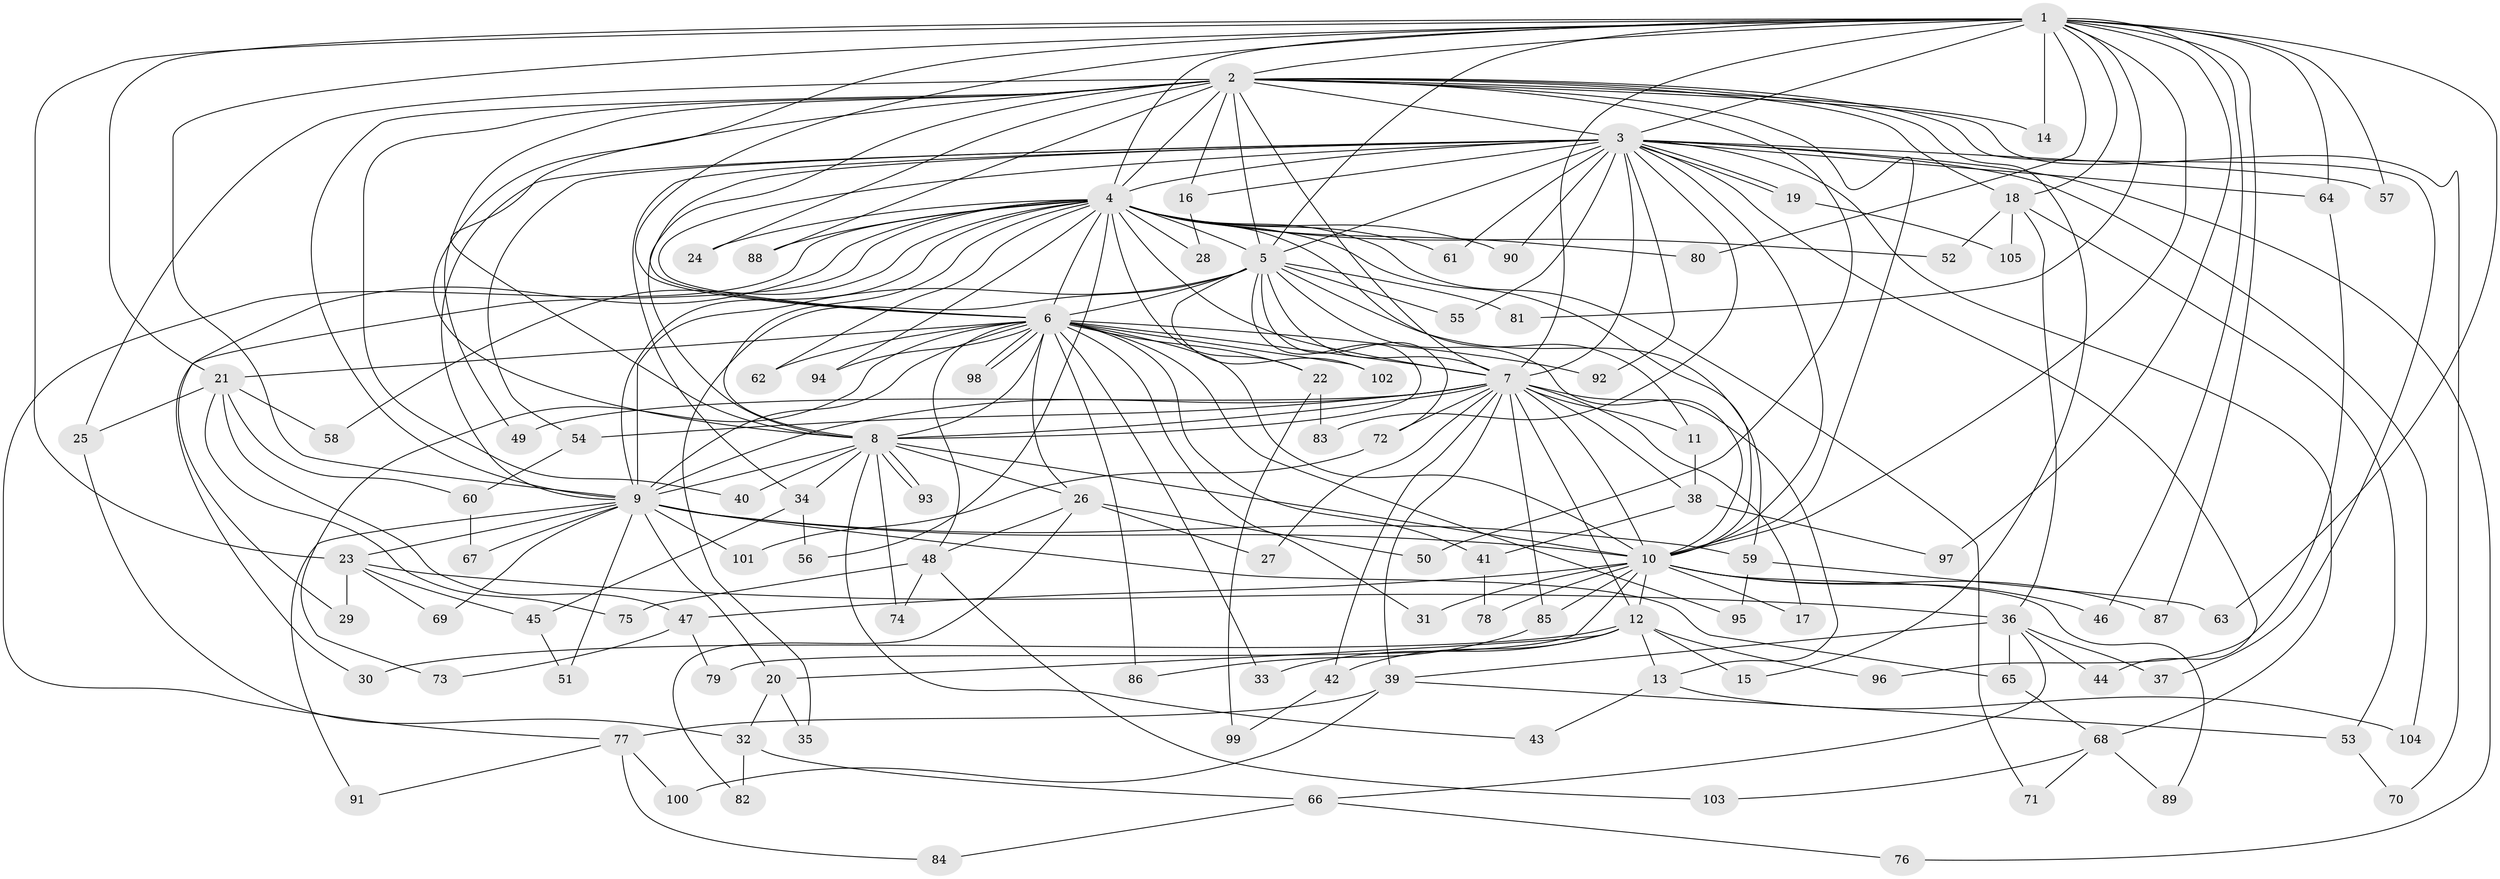 // coarse degree distribution, {18: 0.023809523809523808, 22: 0.023809523809523808, 16: 0.047619047619047616, 20: 0.023809523809523808, 11: 0.023809523809523808, 12: 0.023809523809523808, 3: 0.09523809523809523, 2: 0.5238095238095238, 7: 0.023809523809523808, 6: 0.047619047619047616, 4: 0.09523809523809523, 5: 0.023809523809523808, 1: 0.023809523809523808}
// Generated by graph-tools (version 1.1) at 2025/17/03/04/25 18:17:25]
// undirected, 105 vertices, 235 edges
graph export_dot {
graph [start="1"]
  node [color=gray90,style=filled];
  1;
  2;
  3;
  4;
  5;
  6;
  7;
  8;
  9;
  10;
  11;
  12;
  13;
  14;
  15;
  16;
  17;
  18;
  19;
  20;
  21;
  22;
  23;
  24;
  25;
  26;
  27;
  28;
  29;
  30;
  31;
  32;
  33;
  34;
  35;
  36;
  37;
  38;
  39;
  40;
  41;
  42;
  43;
  44;
  45;
  46;
  47;
  48;
  49;
  50;
  51;
  52;
  53;
  54;
  55;
  56;
  57;
  58;
  59;
  60;
  61;
  62;
  63;
  64;
  65;
  66;
  67;
  68;
  69;
  70;
  71;
  72;
  73;
  74;
  75;
  76;
  77;
  78;
  79;
  80;
  81;
  82;
  83;
  84;
  85;
  86;
  87;
  88;
  89;
  90;
  91;
  92;
  93;
  94;
  95;
  96;
  97;
  98;
  99;
  100;
  101;
  102;
  103;
  104;
  105;
  1 -- 2;
  1 -- 3;
  1 -- 4;
  1 -- 5;
  1 -- 6;
  1 -- 7;
  1 -- 8;
  1 -- 9;
  1 -- 10;
  1 -- 14;
  1 -- 18;
  1 -- 21;
  1 -- 23;
  1 -- 46;
  1 -- 57;
  1 -- 63;
  1 -- 64;
  1 -- 80;
  1 -- 81;
  1 -- 87;
  1 -- 97;
  2 -- 3;
  2 -- 4;
  2 -- 5;
  2 -- 6;
  2 -- 7;
  2 -- 8;
  2 -- 9;
  2 -- 10;
  2 -- 14;
  2 -- 15;
  2 -- 16;
  2 -- 18;
  2 -- 24;
  2 -- 25;
  2 -- 37;
  2 -- 40;
  2 -- 49;
  2 -- 50;
  2 -- 70;
  2 -- 88;
  3 -- 4;
  3 -- 5;
  3 -- 6;
  3 -- 7;
  3 -- 8;
  3 -- 9;
  3 -- 10;
  3 -- 16;
  3 -- 19;
  3 -- 19;
  3 -- 34;
  3 -- 44;
  3 -- 54;
  3 -- 55;
  3 -- 57;
  3 -- 61;
  3 -- 64;
  3 -- 68;
  3 -- 76;
  3 -- 83;
  3 -- 90;
  3 -- 92;
  3 -- 104;
  4 -- 5;
  4 -- 6;
  4 -- 7;
  4 -- 8;
  4 -- 9;
  4 -- 10;
  4 -- 11;
  4 -- 22;
  4 -- 24;
  4 -- 28;
  4 -- 29;
  4 -- 30;
  4 -- 52;
  4 -- 56;
  4 -- 58;
  4 -- 61;
  4 -- 62;
  4 -- 71;
  4 -- 77;
  4 -- 80;
  4 -- 88;
  4 -- 90;
  4 -- 94;
  5 -- 6;
  5 -- 7;
  5 -- 8;
  5 -- 9;
  5 -- 10;
  5 -- 35;
  5 -- 55;
  5 -- 59;
  5 -- 72;
  5 -- 81;
  5 -- 102;
  6 -- 7;
  6 -- 8;
  6 -- 9;
  6 -- 10;
  6 -- 21;
  6 -- 22;
  6 -- 26;
  6 -- 31;
  6 -- 33;
  6 -- 41;
  6 -- 48;
  6 -- 62;
  6 -- 73;
  6 -- 86;
  6 -- 92;
  6 -- 94;
  6 -- 95;
  6 -- 98;
  6 -- 98;
  6 -- 102;
  7 -- 8;
  7 -- 9;
  7 -- 10;
  7 -- 11;
  7 -- 12;
  7 -- 13;
  7 -- 17;
  7 -- 27;
  7 -- 38;
  7 -- 39;
  7 -- 42;
  7 -- 49;
  7 -- 54;
  7 -- 72;
  7 -- 85;
  8 -- 9;
  8 -- 10;
  8 -- 26;
  8 -- 34;
  8 -- 40;
  8 -- 43;
  8 -- 74;
  8 -- 93;
  8 -- 93;
  9 -- 10;
  9 -- 20;
  9 -- 23;
  9 -- 51;
  9 -- 59;
  9 -- 65;
  9 -- 67;
  9 -- 69;
  9 -- 91;
  9 -- 101;
  10 -- 12;
  10 -- 17;
  10 -- 31;
  10 -- 46;
  10 -- 47;
  10 -- 78;
  10 -- 79;
  10 -- 85;
  10 -- 87;
  10 -- 89;
  11 -- 38;
  12 -- 13;
  12 -- 15;
  12 -- 20;
  12 -- 30;
  12 -- 33;
  12 -- 42;
  12 -- 96;
  13 -- 43;
  13 -- 104;
  16 -- 28;
  18 -- 36;
  18 -- 52;
  18 -- 53;
  18 -- 105;
  19 -- 105;
  20 -- 32;
  20 -- 35;
  21 -- 25;
  21 -- 47;
  21 -- 58;
  21 -- 60;
  21 -- 75;
  22 -- 83;
  22 -- 99;
  23 -- 29;
  23 -- 36;
  23 -- 45;
  23 -- 69;
  25 -- 32;
  26 -- 27;
  26 -- 48;
  26 -- 50;
  26 -- 82;
  32 -- 66;
  32 -- 82;
  34 -- 45;
  34 -- 56;
  36 -- 37;
  36 -- 39;
  36 -- 44;
  36 -- 65;
  36 -- 66;
  38 -- 41;
  38 -- 97;
  39 -- 53;
  39 -- 77;
  39 -- 100;
  41 -- 78;
  42 -- 99;
  45 -- 51;
  47 -- 73;
  47 -- 79;
  48 -- 74;
  48 -- 75;
  48 -- 103;
  53 -- 70;
  54 -- 60;
  59 -- 63;
  59 -- 95;
  60 -- 67;
  64 -- 96;
  65 -- 68;
  66 -- 76;
  66 -- 84;
  68 -- 71;
  68 -- 89;
  68 -- 103;
  72 -- 101;
  77 -- 84;
  77 -- 91;
  77 -- 100;
  85 -- 86;
}

